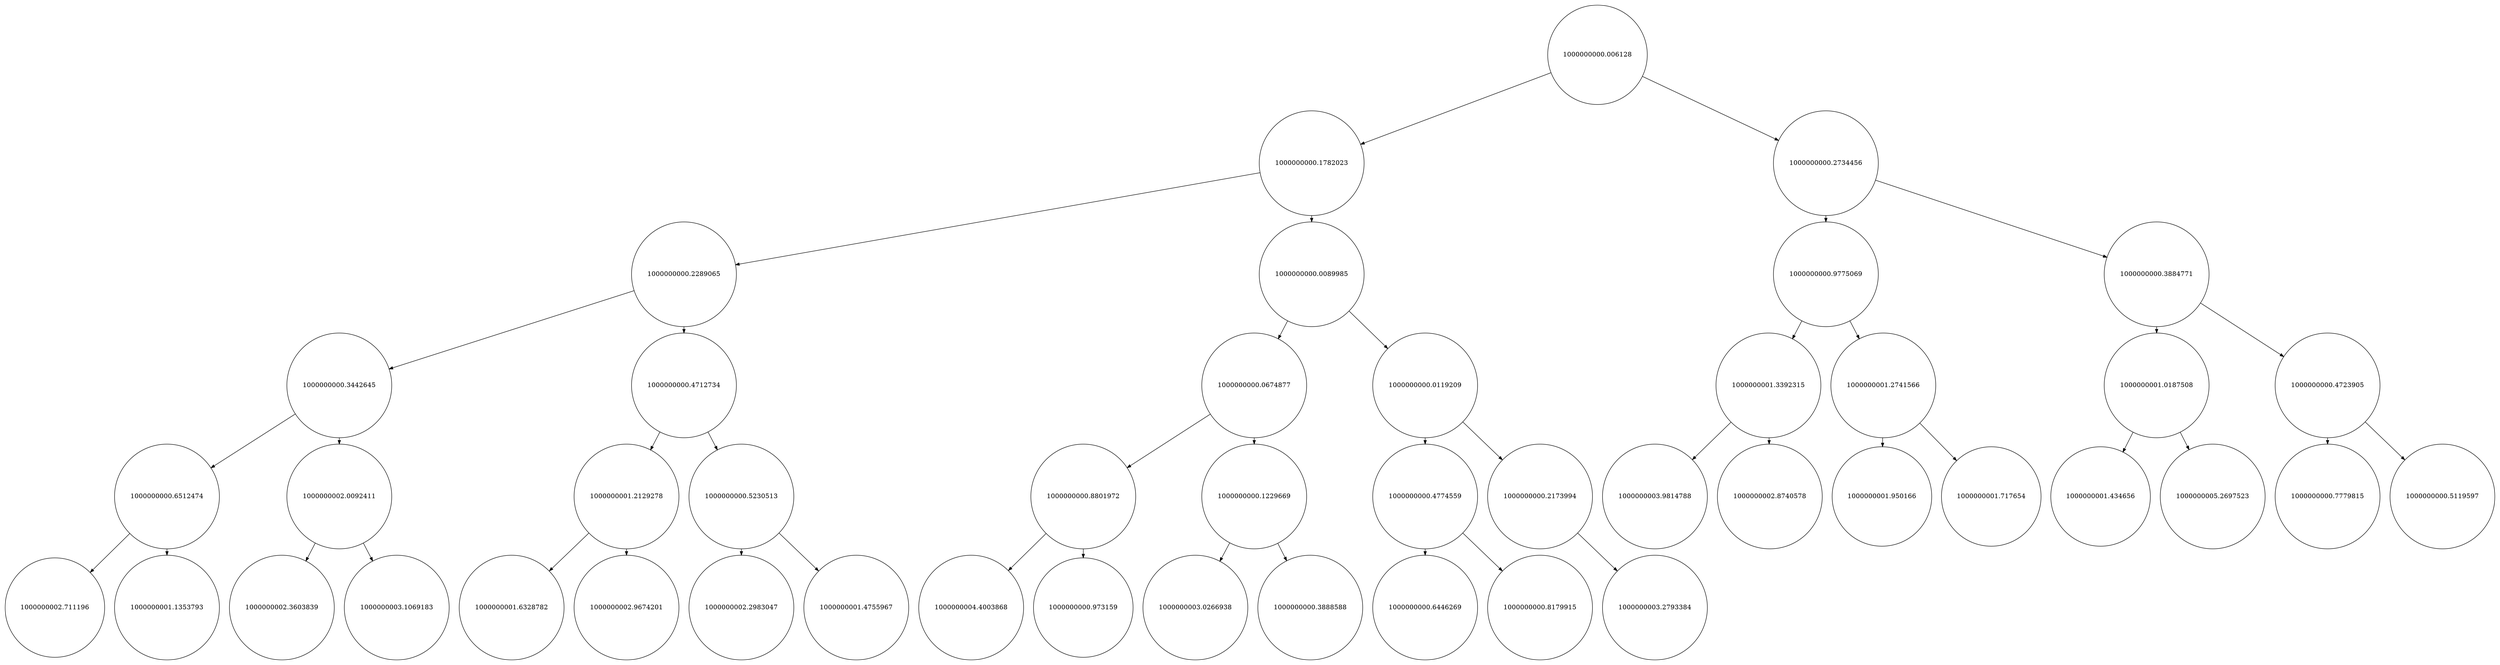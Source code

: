 
    digraph G {
    nodesep=0.3;
    ranksep=0.2;
    margin=0.1;
    node [shape=circle];
    edge [arrowsize=0.8];
    1 -> 2[side=left];
1 -> 3;
2 -> 4[side=left];
2 -> 5;
3 -> 6[side=left];
3 -> 7;
4 -> 8[side=left];
4 -> 9;
5 -> 10[side=left];
5 -> 11;
6 -> 12[side=left];
6 -> 13;
7 -> 14[side=left];
7 -> 15;
8 -> 16[side=left];
8 -> 17;
9 -> 18[side=left];
9 -> 19;
10 -> 20[side=left];
10 -> 21;
11 -> 22[side=left];
11 -> 23;
12 -> 24[side=left];
12 -> 25;
13 -> 26[side=left];
13 -> 27;
14 -> 28[side=left];
14 -> 29;
15 -> 30[side=left];
15 -> 31;
16 -> 32[side=left];
16 -> 33;
17 -> 34[side=left];
17 -> 35;
18 -> 36[side=left];
18 -> 37;
19 -> 38[side=left];
19 -> 39;
20 -> 40[side=left];
20 -> 41;
21 -> 42[side=left];
21 -> 43;
22 -> 44[side=left];
22 -> 45;
23 -> 46[side=left];
1[label="1000000000.006128"]
2[label="1000000000.1782023"]
3[label="1000000000.2734456"]
4[label="1000000000.2289065"]
5[label="1000000000.0089985"]
6[label="1000000000.9775069"]
7[label="1000000000.3884771"]
8[label="1000000000.3442645"]
9[label="1000000000.4712734"]
10[label="1000000000.0674877"]
11[label="1000000000.0119209"]
12[label="1000000001.3392315"]
13[label="1000000001.2741566"]
14[label="1000000001.0187508"]
15[label="1000000000.4723905"]
16[label="1000000000.6512474"]
17[label="1000000002.0092411"]
18[label="1000000001.2129278"]
19[label="1000000000.5230513"]
20[label="1000000000.8801972"]
21[label="1000000000.1229669"]
22[label="1000000000.4774559"]
23[label="1000000000.2173994"]
24[label="1000000003.9814788"]
25[label="1000000002.8740578"]
26[label="1000000001.950166"]
27[label="1000000001.717654"]
28[label="1000000001.434656"]
29[label="1000000005.2697523"]
30[label="1000000000.7779815"]
31[label="1000000000.5119597"]
32[label="1000000002.711196"]
33[label="1000000001.1353793"]
34[label="1000000002.3603839"]
35[label="1000000003.1069183"]
36[label="1000000001.6328782"]
37[label="1000000002.9674201"]
38[label="1000000002.2983047"]
39[label="1000000001.4755967"]
40[label="1000000004.4003868"]
41[label="1000000000.973159"]
42[label="1000000003.0266938"]
43[label="1000000000.3888588"]
44[label="1000000000.6446269"]
45[label="1000000000.8179915"]
46[label="1000000003.2793384"]}